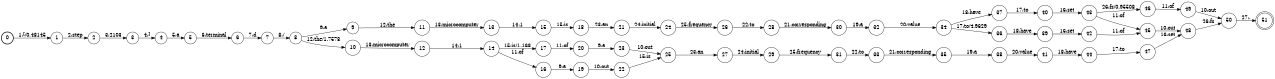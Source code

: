 digraph FST {
rankdir = LR;
size = "8.5,11";
label = "";
center = 1;
orientation = Portrait;
ranksep = "0.4";
nodesep = "0.25";
0 [label = "0", shape = circle, style = bold, fontsize = 14]
	0 -> 1 [label = "1:&#91;/0.48145", fontsize = 14];
1 [label = "1", shape = circle, style = solid, fontsize = 14]
	1 -> 2 [label = "2:step", fontsize = 14];
2 [label = "2", shape = circle, style = solid, fontsize = 14]
	2 -> 3 [label = "3:2103", fontsize = 14];
3 [label = "3", shape = circle, style = solid, fontsize = 14]
	3 -> 4 [label = "4:&#93;", fontsize = 14];
4 [label = "4", shape = circle, style = solid, fontsize = 14]
	4 -> 5 [label = "5:a", fontsize = 14];
5 [label = "5", shape = circle, style = solid, fontsize = 14]
	5 -> 6 [label = "6:terminal", fontsize = 14];
6 [label = "6", shape = circle, style = solid, fontsize = 14]
	6 -> 7 [label = "7:d", fontsize = 14];
7 [label = "7", shape = circle, style = solid, fontsize = 14]
	7 -> 8 [label = "8:/", fontsize = 14];
8 [label = "8", shape = circle, style = solid, fontsize = 14]
	8 -> 9 [label = "9:a", fontsize = 14];
	8 -> 10 [label = "12:the/1.7578", fontsize = 14];
9 [label = "9", shape = circle, style = solid, fontsize = 14]
	9 -> 11 [label = "12:the", fontsize = 14];
10 [label = "10", shape = circle, style = solid, fontsize = 14]
	10 -> 12 [label = "13:microcomputer", fontsize = 14];
11 [label = "11", shape = circle, style = solid, fontsize = 14]
	11 -> 13 [label = "13:microcomputer", fontsize = 14];
12 [label = "12", shape = circle, style = solid, fontsize = 14]
	12 -> 14 [label = "14:1", fontsize = 14];
13 [label = "13", shape = circle, style = solid, fontsize = 14]
	13 -> 15 [label = "14:1", fontsize = 14];
14 [label = "14", shape = circle, style = solid, fontsize = 14]
	14 -> 16 [label = "11:of", fontsize = 14];
	14 -> 17 [label = "15:is/1.168", fontsize = 14];
15 [label = "15", shape = circle, style = solid, fontsize = 14]
	15 -> 18 [label = "15:is", fontsize = 14];
16 [label = "16", shape = circle, style = solid, fontsize = 14]
	16 -> 19 [label = "9:a", fontsize = 14];
17 [label = "17", shape = circle, style = solid, fontsize = 14]
	17 -> 20 [label = "11:of", fontsize = 14];
18 [label = "18", shape = circle, style = solid, fontsize = 14]
	18 -> 21 [label = "23:an", fontsize = 14];
19 [label = "19", shape = circle, style = solid, fontsize = 14]
	19 -> 22 [label = "10:out", fontsize = 14];
20 [label = "20", shape = circle, style = solid, fontsize = 14]
	20 -> 23 [label = "9:a", fontsize = 14];
21 [label = "21", shape = circle, style = solid, fontsize = 14]
	21 -> 24 [label = "24:initial", fontsize = 14];
22 [label = "22", shape = circle, style = solid, fontsize = 14]
	22 -> 25 [label = "15:is", fontsize = 14];
23 [label = "23", shape = circle, style = solid, fontsize = 14]
	23 -> 25 [label = "10:out", fontsize = 14];
24 [label = "24", shape = circle, style = solid, fontsize = 14]
	24 -> 26 [label = "25:frequency", fontsize = 14];
25 [label = "25", shape = circle, style = solid, fontsize = 14]
	25 -> 27 [label = "23:an", fontsize = 14];
26 [label = "26", shape = circle, style = solid, fontsize = 14]
	26 -> 28 [label = "22:to", fontsize = 14];
27 [label = "27", shape = circle, style = solid, fontsize = 14]
	27 -> 29 [label = "24:initial", fontsize = 14];
28 [label = "28", shape = circle, style = solid, fontsize = 14]
	28 -> 30 [label = "21:corresponding", fontsize = 14];
29 [label = "29", shape = circle, style = solid, fontsize = 14]
	29 -> 31 [label = "25:frequency", fontsize = 14];
30 [label = "30", shape = circle, style = solid, fontsize = 14]
	30 -> 32 [label = "19:a", fontsize = 14];
31 [label = "31", shape = circle, style = solid, fontsize = 14]
	31 -> 33 [label = "22:to", fontsize = 14];
32 [label = "32", shape = circle, style = solid, fontsize = 14]
	32 -> 34 [label = "20:value", fontsize = 14];
33 [label = "33", shape = circle, style = solid, fontsize = 14]
	33 -> 35 [label = "21:corresponding", fontsize = 14];
34 [label = "34", shape = circle, style = solid, fontsize = 14]
	34 -> 37 [label = "18:have", fontsize = 14];
	34 -> 36 [label = "17:to/4.9629", fontsize = 14];
35 [label = "35", shape = circle, style = solid, fontsize = 14]
	35 -> 38 [label = "19:a", fontsize = 14];
36 [label = "36", shape = circle, style = solid, fontsize = 14]
	36 -> 39 [label = "18:have", fontsize = 14];
37 [label = "37", shape = circle, style = solid, fontsize = 14]
	37 -> 40 [label = "17:to", fontsize = 14];
38 [label = "38", shape = circle, style = solid, fontsize = 14]
	38 -> 41 [label = "20:value", fontsize = 14];
39 [label = "39", shape = circle, style = solid, fontsize = 14]
	39 -> 42 [label = "16:set", fontsize = 14];
40 [label = "40", shape = circle, style = solid, fontsize = 14]
	40 -> 43 [label = "16:set", fontsize = 14];
41 [label = "41", shape = circle, style = solid, fontsize = 14]
	41 -> 44 [label = "18:have", fontsize = 14];
42 [label = "42", shape = circle, style = solid, fontsize = 14]
	42 -> 45 [label = "11:of", fontsize = 14];
43 [label = "43", shape = circle, style = solid, fontsize = 14]
	43 -> 45 [label = "11:of", fontsize = 14];
	43 -> 46 [label = "26:fs/0.95508", fontsize = 14];
44 [label = "44", shape = circle, style = solid, fontsize = 14]
	44 -> 47 [label = "17:to", fontsize = 14];
45 [label = "45", shape = circle, style = solid, fontsize = 14]
	45 -> 48 [label = "10:out", fontsize = 14];
46 [label = "46", shape = circle, style = solid, fontsize = 14]
	46 -> 49 [label = "11:of", fontsize = 14];
47 [label = "47", shape = circle, style = solid, fontsize = 14]
	47 -> 48 [label = "16:set", fontsize = 14];
48 [label = "48", shape = circle, style = solid, fontsize = 14]
	48 -> 50 [label = "26:fs", fontsize = 14];
49 [label = "49", shape = circle, style = solid, fontsize = 14]
	49 -> 50 [label = "10:out", fontsize = 14];
50 [label = "50", shape = circle, style = solid, fontsize = 14]
	50 -> 51 [label = "27:.", fontsize = 14];
51 [label = "51", shape = doublecircle, style = solid, fontsize = 14]
}
